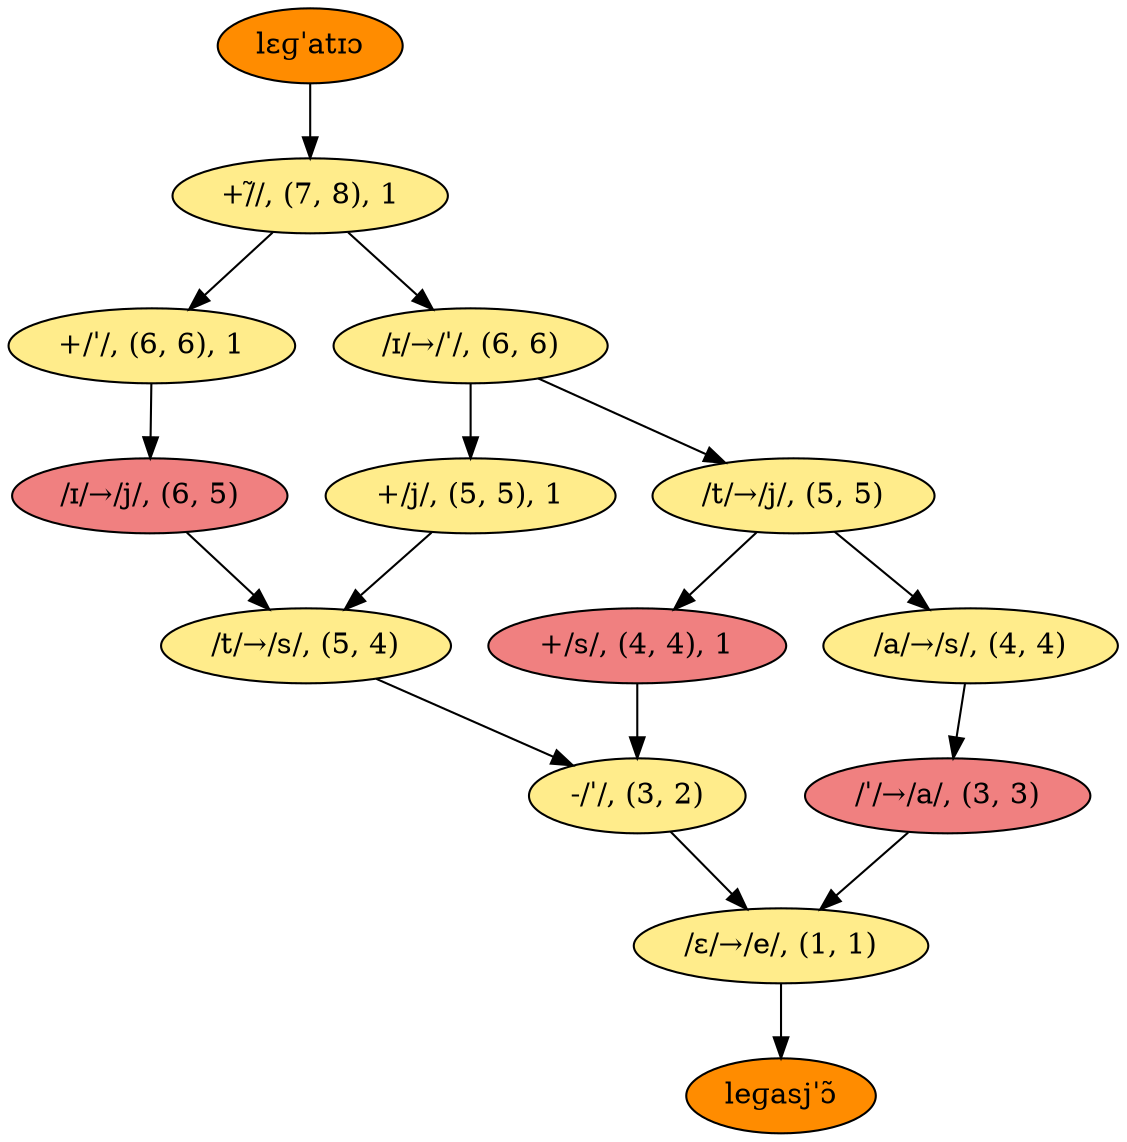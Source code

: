 // /lɛɡˈatɪɔ/ to /leɡasjˈɔ̃/
digraph {
	node [fillcolor=lightgoldenrod1 style=filled]
	bgcolor=transparent
	0 [label="lɛɡˈatɪɔ" fillcolor=darkorange]
	1 [label="+/̃/, (7, 8), 1"]
	2 [label="+/ˈ/, (6, 6), 1"]
	3 [label="/ɪ/→/j/, (6, 5)" fillcolor=lightcoral]
	4 [label="/t/→/s/, (5, 4)"]
	5 [label="-/ˈ/, (3, 2)"]
	6 [label="/ɛ/→/e/, (1, 1)"]
	7 [label="/ɪ/→/ˈ/, (6, 6)"]
	8 [label="+/j/, (5, 5), 1"]
	9 [label="/t/→/j/, (5, 5)"]
	10 [label="+/s/, (4, 4), 1" fillcolor=lightcoral]
	11 [label="/a/→/s/, (4, 4)"]
	12 [label="/ˈ/→/a/, (3, 3)" fillcolor=lightcoral]
	13 [label="leɡasjˈɔ̃" fillcolor=darkorange]
	0 -> 1
	1 -> 2
	1 -> 7
	2 -> 3
	3 -> 4
	4 -> 5
	5 -> 6
	6 -> 13
	7 -> 8
	7 -> 9
	8 -> 4
	9 -> 10
	9 -> 11
	10 -> 5
	11 -> 12
	12 -> 6
}
